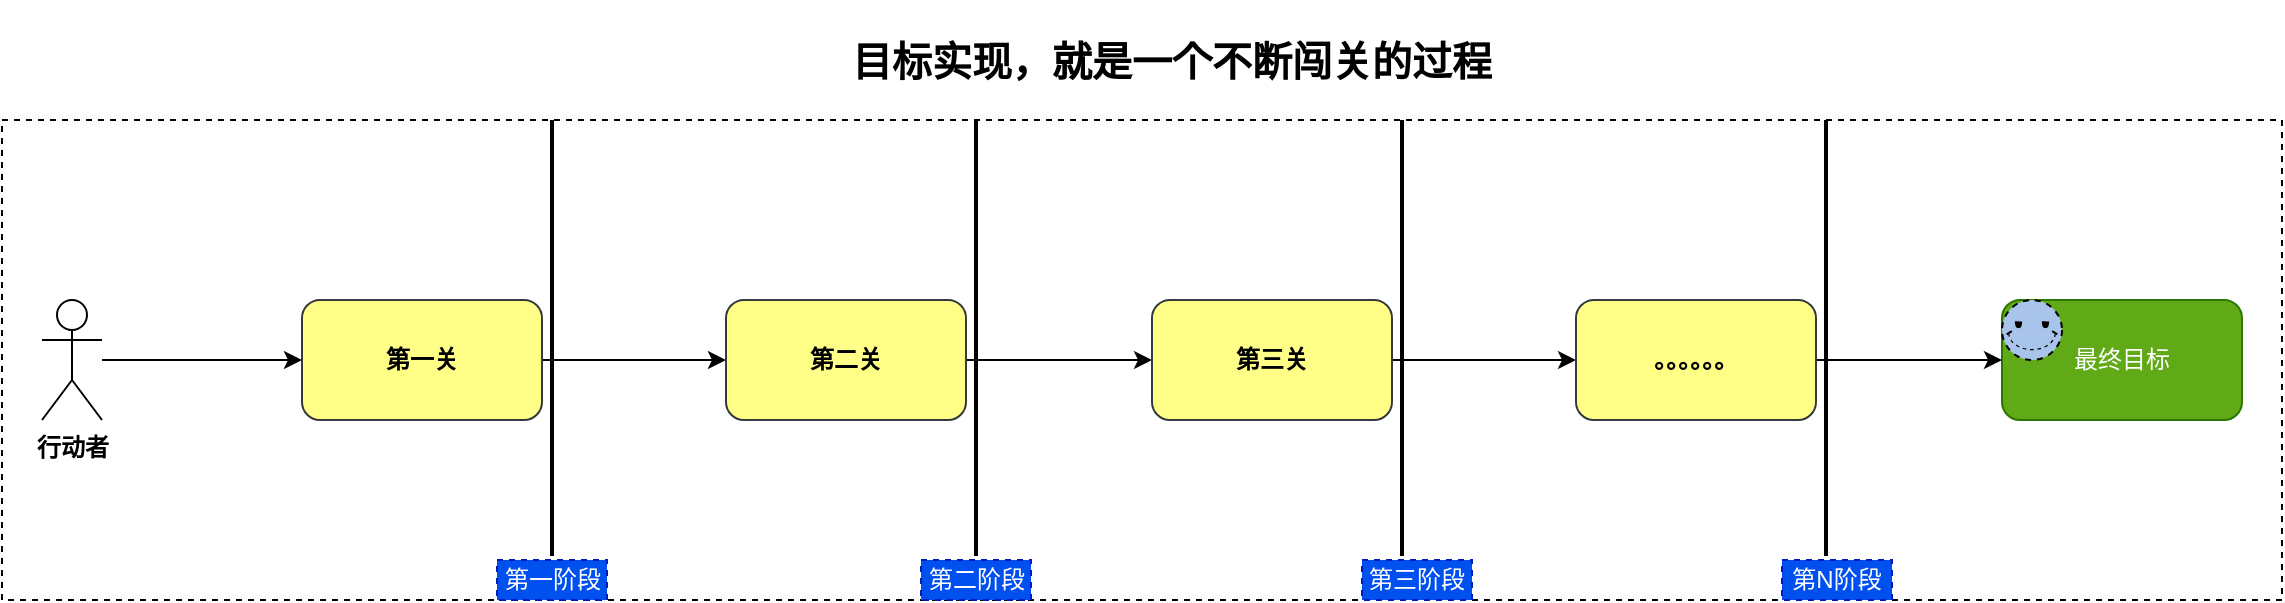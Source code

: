 <mxfile version="16.2.6" type="github" pages="2">
  <diagram id="0jRuPJU61brVP93ckLQP" name="目标实现">
    <mxGraphModel dx="1865" dy="539" grid="1" gridSize="10" guides="1" tooltips="1" connect="1" arrows="1" fold="1" page="1" pageScale="1" pageWidth="827" pageHeight="1169" math="0" shadow="0">
      <root>
        <mxCell id="0" />
        <mxCell id="1" parent="0" />
        <mxCell id="IyiCqBUq8RJbGP_hd77M-23" value="" style="whiteSpace=wrap;html=1;fontSize=12;dashed=1;fontFamily=Helvetica;" parent="1" vertex="1">
          <mxGeometry x="-220" y="120" width="1140" height="240" as="geometry" />
        </mxCell>
        <mxCell id="IyiCqBUq8RJbGP_hd77M-5" value="最终目标" style="rounded=1;whiteSpace=wrap;html=1;fontSize=12;fillColor=#60a917;strokeColor=#2D7600;fontColor=#ffffff;fontFamily=Helvetica;" parent="1" vertex="1">
          <mxGeometry x="780" y="210" width="120" height="60" as="geometry" />
        </mxCell>
        <mxCell id="IyiCqBUq8RJbGP_hd77M-10" value="" style="edgeStyle=orthogonalEdgeStyle;rounded=0;orthogonalLoop=1;jettySize=auto;html=1;fontSize=12;fontFamily=Helvetica;" parent="1" source="IyiCqBUq8RJbGP_hd77M-6" target="IyiCqBUq8RJbGP_hd77M-7" edge="1">
          <mxGeometry relative="1" as="geometry" />
        </mxCell>
        <mxCell id="IyiCqBUq8RJbGP_hd77M-6" value="第一关" style="rounded=1;whiteSpace=wrap;html=1;fontSize=12;fillColor=#ffff88;strokeColor=#36393d;fontFamily=Helvetica;fontStyle=1" parent="1" vertex="1">
          <mxGeometry x="-70" y="210" width="120" height="60" as="geometry" />
        </mxCell>
        <mxCell id="IyiCqBUq8RJbGP_hd77M-11" value="" style="edgeStyle=orthogonalEdgeStyle;rounded=0;orthogonalLoop=1;jettySize=auto;html=1;fontSize=12;fontFamily=Helvetica;" parent="1" source="IyiCqBUq8RJbGP_hd77M-7" target="IyiCqBUq8RJbGP_hd77M-8" edge="1">
          <mxGeometry relative="1" as="geometry" />
        </mxCell>
        <mxCell id="IyiCqBUq8RJbGP_hd77M-7" value="第二关" style="rounded=1;whiteSpace=wrap;html=1;fontSize=12;fillColor=#ffff88;strokeColor=#36393d;fontFamily=Helvetica;fontStyle=1" parent="1" vertex="1">
          <mxGeometry x="142" y="210" width="120" height="60" as="geometry" />
        </mxCell>
        <mxCell id="IyiCqBUq8RJbGP_hd77M-12" value="" style="edgeStyle=orthogonalEdgeStyle;rounded=0;orthogonalLoop=1;jettySize=auto;html=1;fontSize=12;fontFamily=Helvetica;" parent="1" source="IyiCqBUq8RJbGP_hd77M-8" target="IyiCqBUq8RJbGP_hd77M-9" edge="1">
          <mxGeometry relative="1" as="geometry" />
        </mxCell>
        <mxCell id="IyiCqBUq8RJbGP_hd77M-8" value="第三关" style="rounded=1;whiteSpace=wrap;html=1;fontSize=12;fillColor=#ffff88;strokeColor=#36393d;fontFamily=Helvetica;fontStyle=1" parent="1" vertex="1">
          <mxGeometry x="355" y="210" width="120" height="60" as="geometry" />
        </mxCell>
        <mxCell id="IyiCqBUq8RJbGP_hd77M-13" value="" style="edgeStyle=orthogonalEdgeStyle;rounded=0;orthogonalLoop=1;jettySize=auto;html=1;fontSize=12;fontFamily=Helvetica;" parent="1" source="IyiCqBUq8RJbGP_hd77M-9" target="IyiCqBUq8RJbGP_hd77M-5" edge="1">
          <mxGeometry relative="1" as="geometry" />
        </mxCell>
        <mxCell id="IyiCqBUq8RJbGP_hd77M-9" value="。。。。。。" style="rounded=1;whiteSpace=wrap;html=1;fontSize=12;fillColor=#ffff88;strokeColor=#36393d;fontFamily=Helvetica;fontStyle=1" parent="1" vertex="1">
          <mxGeometry x="567" y="210" width="120" height="60" as="geometry" />
        </mxCell>
        <mxCell id="IyiCqBUq8RJbGP_hd77M-15" value="" style="line;strokeWidth=2;direction=south;html=1;fontSize=12;fontFamily=Helvetica;" parent="1" vertex="1">
          <mxGeometry x="50" y="120" width="10" height="218" as="geometry" />
        </mxCell>
        <mxCell id="IyiCqBUq8RJbGP_hd77M-16" value="" style="line;strokeWidth=2;direction=south;html=1;fontSize=12;fontFamily=Helvetica;" parent="1" vertex="1">
          <mxGeometry x="262" y="120" width="10" height="218" as="geometry" />
        </mxCell>
        <mxCell id="IyiCqBUq8RJbGP_hd77M-17" value="" style="line;strokeWidth=2;direction=south;html=1;fontSize=12;fontFamily=Helvetica;" parent="1" vertex="1">
          <mxGeometry x="475" y="120" width="10" height="218" as="geometry" />
        </mxCell>
        <mxCell id="IyiCqBUq8RJbGP_hd77M-18" value="" style="line;strokeWidth=2;direction=south;html=1;fontSize=12;fontFamily=Helvetica;" parent="1" vertex="1">
          <mxGeometry x="687" y="120" width="10" height="218" as="geometry" />
        </mxCell>
        <mxCell id="IyiCqBUq8RJbGP_hd77M-22" value="" style="edgeStyle=orthogonalEdgeStyle;rounded=0;orthogonalLoop=1;jettySize=auto;html=1;fontSize=12;fontFamily=Helvetica;" parent="1" source="IyiCqBUq8RJbGP_hd77M-21" target="IyiCqBUq8RJbGP_hd77M-6" edge="1">
          <mxGeometry relative="1" as="geometry" />
        </mxCell>
        <mxCell id="IyiCqBUq8RJbGP_hd77M-21" value="行动者" style="shape=umlActor;verticalLabelPosition=bottom;verticalAlign=top;html=1;outlineConnect=0;fontSize=12;fontFamily=Helvetica;fontStyle=1" parent="1" vertex="1">
          <mxGeometry x="-200" y="210" width="30" height="60" as="geometry" />
        </mxCell>
        <mxCell id="IyiCqBUq8RJbGP_hd77M-24" value="&lt;h1&gt;&lt;span style=&quot;font-size: 20px; text-align: center;&quot;&gt;目标实现，就是一个不断闯关的过程&lt;/span&gt;&lt;br&gt;&lt;/h1&gt;" style="text;html=1;strokeColor=none;fillColor=none;spacing=5;spacingTop=-20;whiteSpace=wrap;overflow=hidden;rounded=0;dashed=1;fontSize=12;fontStyle=1;fontFamily=Helvetica;" parent="1" vertex="1">
          <mxGeometry x="200" y="70" width="450" height="50" as="geometry" />
        </mxCell>
        <mxCell id="IyiCqBUq8RJbGP_hd77M-25" value="第一阶段" style="rounded=0;whiteSpace=wrap;html=1;dashed=1;fontSize=12;fillColor=#0050ef;strokeColor=#001DBC;fontColor=#ffffff;fontFamily=Helvetica;" parent="1" vertex="1">
          <mxGeometry x="27.5" y="340" width="55" height="20" as="geometry" />
        </mxCell>
        <mxCell id="IyiCqBUq8RJbGP_hd77M-26" value="第二阶段" style="rounded=0;whiteSpace=wrap;html=1;dashed=1;fontSize=12;fillColor=#0050ef;fontColor=#ffffff;strokeColor=#001DBC;fontFamily=Helvetica;" parent="1" vertex="1">
          <mxGeometry x="239.5" y="340" width="55" height="20" as="geometry" />
        </mxCell>
        <mxCell id="IyiCqBUq8RJbGP_hd77M-27" value="第三阶段" style="rounded=0;whiteSpace=wrap;html=1;dashed=1;fontSize=12;fillColor=#0050ef;fontColor=#ffffff;strokeColor=#001DBC;fontFamily=Helvetica;" parent="1" vertex="1">
          <mxGeometry x="460" y="340" width="55" height="20" as="geometry" />
        </mxCell>
        <mxCell id="IyiCqBUq8RJbGP_hd77M-28" value="第N阶段" style="rounded=0;whiteSpace=wrap;html=1;dashed=1;fontSize=12;fillColor=#0050ef;fontColor=#ffffff;strokeColor=#001DBC;fontFamily=Helvetica;" parent="1" vertex="1">
          <mxGeometry x="670" y="340" width="55" height="20" as="geometry" />
        </mxCell>
        <mxCell id="IyiCqBUq8RJbGP_hd77M-33" value="" style="verticalLabelPosition=bottom;verticalAlign=top;html=1;shape=mxgraph.basic.smiley;dashed=1;fontSize=12;fillColor=#A9C4EB;fontFamily=Helvetica;" parent="1" vertex="1">
          <mxGeometry x="780" y="210" width="30" height="30" as="geometry" />
        </mxCell>
      </root>
    </mxGraphModel>
  </diagram>
  <diagram id="rJhDDz5NcxrjI75Zftdg" name="时间构造">
    <mxGraphModel dx="1038" dy="539" grid="1" gridSize="10" guides="1" tooltips="1" connect="1" arrows="1" fold="1" page="1" pageScale="1" pageWidth="827" pageHeight="1169" math="0" shadow="0">
      <root>
        <mxCell id="mF6xE5Q_8YxUSGwWKJUr-0" />
        <mxCell id="mF6xE5Q_8YxUSGwWKJUr-1" parent="mF6xE5Q_8YxUSGwWKJUr-0" />
        <mxCell id="-6jM3vXqGq3wX01q758Z-0" value="早上（黄金时间）" style="ellipse;whiteSpace=wrap;html=1;fillColor=#d5e8d4;strokeColor=#82b366;" vertex="1" parent="mF6xE5Q_8YxUSGwWKJUr-1">
          <mxGeometry x="80" y="380" width="120" height="80" as="geometry" />
        </mxCell>
        <mxCell id="-6jM3vXqGq3wX01q758Z-7" value="&lt;b&gt;时间构造&lt;/b&gt;" style="rounded=1;whiteSpace=wrap;html=1;align=center;verticalAlign=top;" vertex="1" parent="mF6xE5Q_8YxUSGwWKJUr-1">
          <mxGeometry x="20" y="10" width="370" height="300" as="geometry" />
        </mxCell>
        <mxCell id="-6jM3vXqGq3wX01q758Z-8" value="增加新的记忆" style="ellipse;whiteSpace=wrap;html=1;fillColor=#d5e8d4;strokeColor=#82b366;verticalAlign=top;" vertex="1" parent="mF6xE5Q_8YxUSGwWKJUr-1">
          <mxGeometry x="390" y="380" width="290" height="220" as="geometry" />
        </mxCell>
        <mxCell id="-6jM3vXqGq3wX01q758Z-9" value="新的活动" style="ellipse;whiteSpace=wrap;html=1;fillColor=#fff2cc;strokeColor=#d6b656;" vertex="1" parent="mF6xE5Q_8YxUSGwWKJUr-1">
          <mxGeometry x="440" y="440" width="80" height="50" as="geometry" />
        </mxCell>
      </root>
    </mxGraphModel>
  </diagram>
</mxfile>
